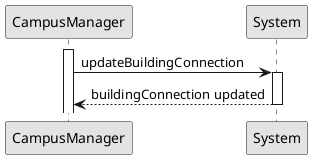 @startuml
'http://plantuml.com/skinparam.html
skinparam monochrome true
skinparam packageStyle rect
skinparam shadowing false

participant CampusManager as CP
participant System as sys

activate CP
 CP -> sys: updateBuildingConnection
  activate sys
  sys --> CP: buildingConnection updated
  deactivate sys
@enduml